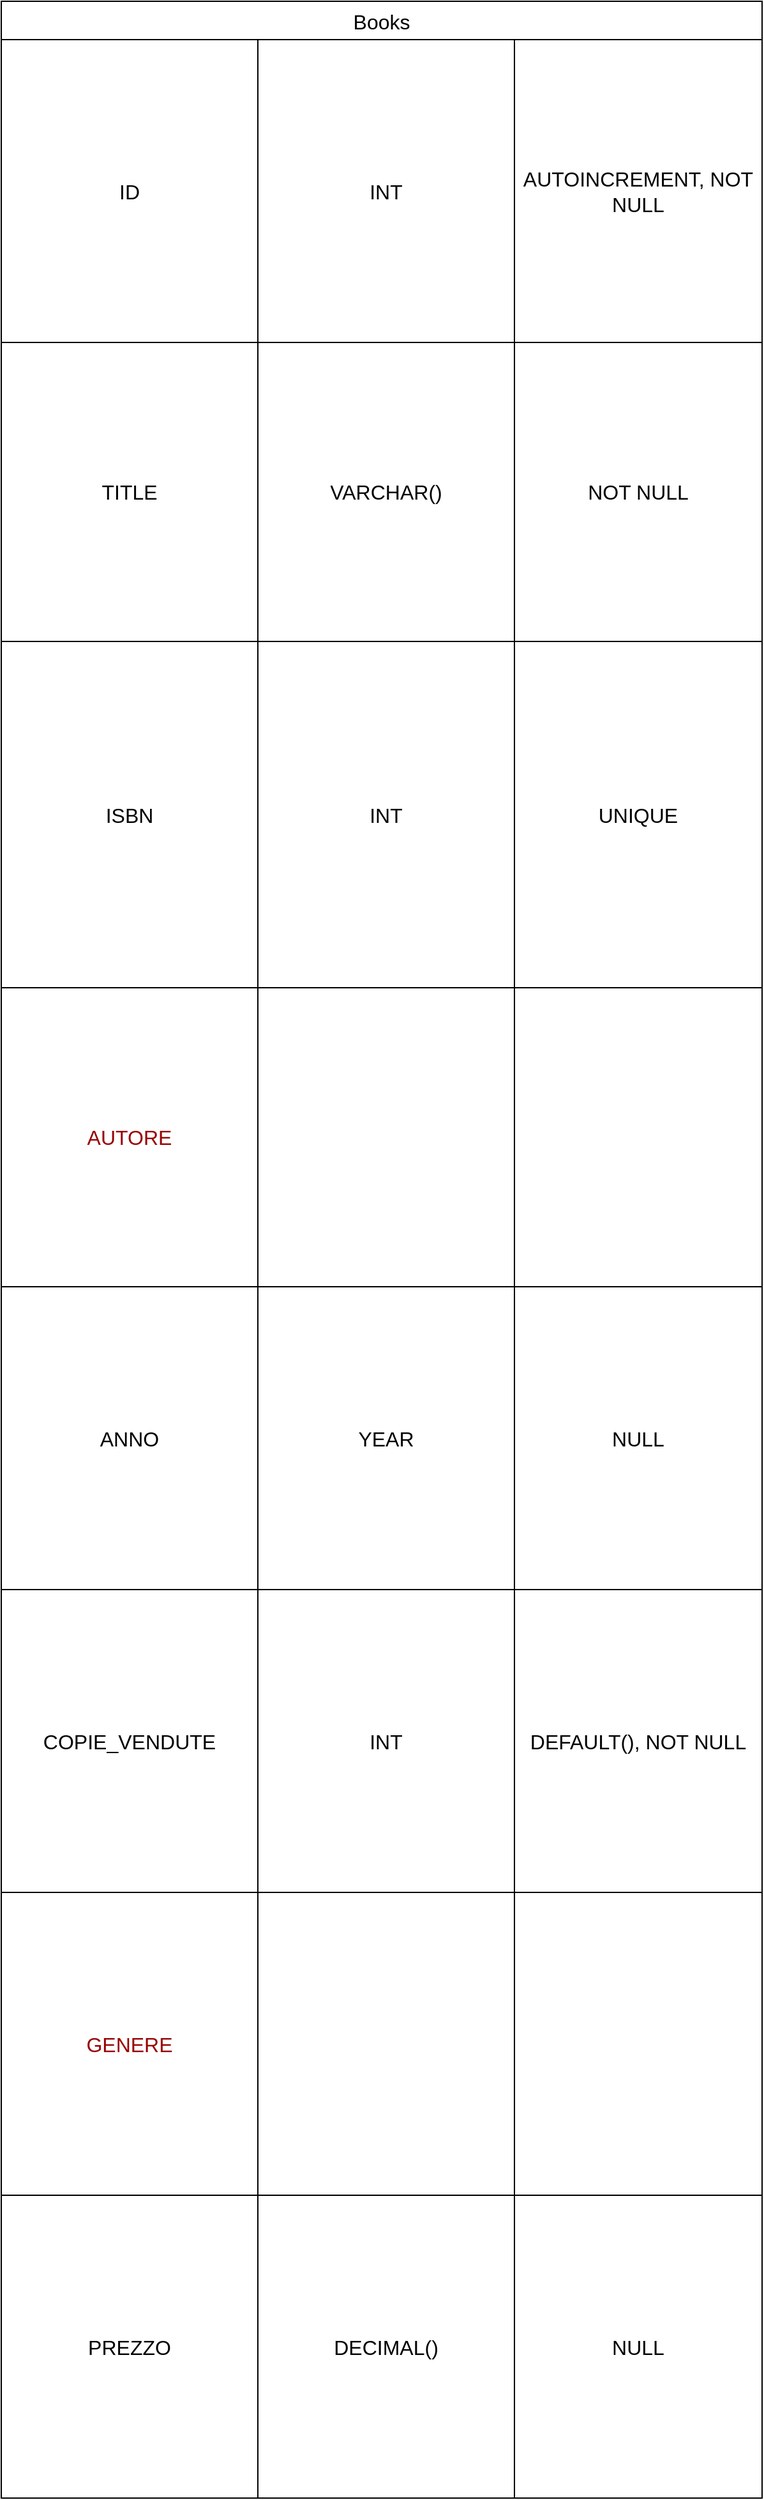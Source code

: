 <mxfile version="20.8.10" type="device"><diagram name="Pagina-1" id="nff0QmmtNydWbQO1c_05"><mxGraphModel dx="1032" dy="521" grid="1" gridSize="10" guides="1" tooltips="1" connect="1" arrows="1" fold="1" page="1" pageScale="1" pageWidth="827" pageHeight="1169" math="0" shadow="0"><root><mxCell id="0"/><mxCell id="1" parent="0"/><mxCell id="_XZH_Uoh2gjg2LYQpXeN-1" value="Books" style="shape=table;startSize=30;container=1;collapsible=0;childLayout=tableLayout;strokeColor=default;fontSize=16;" vertex="1" parent="1"><mxGeometry x="150" y="950" width="596" height="1954" as="geometry"/></mxCell><mxCell id="_XZH_Uoh2gjg2LYQpXeN-2" value="" style="shape=tableRow;horizontal=0;startSize=0;swimlaneHead=0;swimlaneBody=0;strokeColor=inherit;top=0;left=0;bottom=0;right=0;collapsible=0;dropTarget=0;fillColor=none;points=[[0,0.5],[1,0.5]];portConstraint=eastwest;fontSize=16;" vertex="1" parent="_XZH_Uoh2gjg2LYQpXeN-1"><mxGeometry y="30" width="596" height="237" as="geometry"/></mxCell><mxCell id="_XZH_Uoh2gjg2LYQpXeN-3" value="ID" style="shape=partialRectangle;html=1;whiteSpace=wrap;connectable=0;strokeColor=inherit;overflow=hidden;fillColor=none;top=0;left=0;bottom=0;right=0;pointerEvents=1;fontSize=16;" vertex="1" parent="_XZH_Uoh2gjg2LYQpXeN-2"><mxGeometry width="201" height="237" as="geometry"><mxRectangle width="201" height="237" as="alternateBounds"/></mxGeometry></mxCell><mxCell id="_XZH_Uoh2gjg2LYQpXeN-4" value="INT" style="shape=partialRectangle;html=1;whiteSpace=wrap;connectable=0;strokeColor=inherit;overflow=hidden;fillColor=none;top=0;left=0;bottom=0;right=0;pointerEvents=1;fontSize=16;" vertex="1" parent="_XZH_Uoh2gjg2LYQpXeN-2"><mxGeometry x="201" width="201" height="237" as="geometry"><mxRectangle width="201" height="237" as="alternateBounds"/></mxGeometry></mxCell><mxCell id="_XZH_Uoh2gjg2LYQpXeN-5" value="AUTOINCREMENT, NOT NULL" style="shape=partialRectangle;html=1;whiteSpace=wrap;connectable=0;strokeColor=inherit;overflow=hidden;fillColor=none;top=0;left=0;bottom=0;right=0;pointerEvents=1;fontSize=16;" vertex="1" parent="_XZH_Uoh2gjg2LYQpXeN-2"><mxGeometry x="402" width="194" height="237" as="geometry"><mxRectangle width="194" height="237" as="alternateBounds"/></mxGeometry></mxCell><mxCell id="_XZH_Uoh2gjg2LYQpXeN-15" value="" style="shape=tableRow;horizontal=0;startSize=0;swimlaneHead=0;swimlaneBody=0;strokeColor=inherit;top=0;left=0;bottom=0;right=0;collapsible=0;dropTarget=0;fillColor=none;points=[[0,0.5],[1,0.5]];portConstraint=eastwest;fontSize=16;" vertex="1" parent="_XZH_Uoh2gjg2LYQpXeN-1"><mxGeometry y="267" width="596" height="234" as="geometry"/></mxCell><mxCell id="_XZH_Uoh2gjg2LYQpXeN-16" value="TITLE" style="shape=partialRectangle;html=1;whiteSpace=wrap;connectable=0;strokeColor=inherit;overflow=hidden;fillColor=none;top=0;left=0;bottom=0;right=0;pointerEvents=1;fontSize=16;" vertex="1" parent="_XZH_Uoh2gjg2LYQpXeN-15"><mxGeometry width="201" height="234" as="geometry"><mxRectangle width="201" height="234" as="alternateBounds"/></mxGeometry></mxCell><mxCell id="_XZH_Uoh2gjg2LYQpXeN-17" value="VARCHAR()" style="shape=partialRectangle;html=1;whiteSpace=wrap;connectable=0;strokeColor=inherit;overflow=hidden;fillColor=none;top=0;left=0;bottom=0;right=0;pointerEvents=1;fontSize=16;" vertex="1" parent="_XZH_Uoh2gjg2LYQpXeN-15"><mxGeometry x="201" width="201" height="234" as="geometry"><mxRectangle width="201" height="234" as="alternateBounds"/></mxGeometry></mxCell><mxCell id="_XZH_Uoh2gjg2LYQpXeN-18" value="NOT NULL" style="shape=partialRectangle;html=1;whiteSpace=wrap;connectable=0;strokeColor=inherit;overflow=hidden;fillColor=none;top=0;left=0;bottom=0;right=0;pointerEvents=1;fontSize=16;" vertex="1" parent="_XZH_Uoh2gjg2LYQpXeN-15"><mxGeometry x="402" width="194" height="234" as="geometry"><mxRectangle width="194" height="234" as="alternateBounds"/></mxGeometry></mxCell><mxCell id="_XZH_Uoh2gjg2LYQpXeN-6" value="" style="shape=tableRow;horizontal=0;startSize=0;swimlaneHead=0;swimlaneBody=0;strokeColor=inherit;top=0;left=0;bottom=0;right=0;collapsible=0;dropTarget=0;fillColor=none;points=[[0,0.5],[1,0.5]];portConstraint=eastwest;fontSize=16;" vertex="1" parent="_XZH_Uoh2gjg2LYQpXeN-1"><mxGeometry y="501" width="596" height="271" as="geometry"/></mxCell><mxCell id="_XZH_Uoh2gjg2LYQpXeN-7" value="ISBN" style="shape=partialRectangle;html=1;whiteSpace=wrap;connectable=0;strokeColor=inherit;overflow=hidden;fillColor=none;top=0;left=0;bottom=0;right=0;pointerEvents=1;fontSize=16;" vertex="1" parent="_XZH_Uoh2gjg2LYQpXeN-6"><mxGeometry width="201" height="271" as="geometry"><mxRectangle width="201" height="271" as="alternateBounds"/></mxGeometry></mxCell><mxCell id="_XZH_Uoh2gjg2LYQpXeN-8" value="INT" style="shape=partialRectangle;html=1;whiteSpace=wrap;connectable=0;strokeColor=inherit;overflow=hidden;fillColor=none;top=0;left=0;bottom=0;right=0;pointerEvents=1;fontSize=16;" vertex="1" parent="_XZH_Uoh2gjg2LYQpXeN-6"><mxGeometry x="201" width="201" height="271" as="geometry"><mxRectangle width="201" height="271" as="alternateBounds"/></mxGeometry></mxCell><mxCell id="_XZH_Uoh2gjg2LYQpXeN-9" value="UNIQUE" style="shape=partialRectangle;html=1;whiteSpace=wrap;connectable=0;strokeColor=inherit;overflow=hidden;fillColor=none;top=0;left=0;bottom=0;right=0;pointerEvents=1;fontSize=16;" vertex="1" parent="_XZH_Uoh2gjg2LYQpXeN-6"><mxGeometry x="402" width="194" height="271" as="geometry"><mxRectangle width="194" height="271" as="alternateBounds"/></mxGeometry></mxCell><mxCell id="_XZH_Uoh2gjg2LYQpXeN-10" value="" style="shape=tableRow;horizontal=0;startSize=0;swimlaneHead=0;swimlaneBody=0;strokeColor=inherit;top=0;left=0;bottom=0;right=0;collapsible=0;dropTarget=0;fillColor=none;points=[[0,0.5],[1,0.5]];portConstraint=eastwest;fontSize=16;" vertex="1" parent="_XZH_Uoh2gjg2LYQpXeN-1"><mxGeometry y="772" width="596" height="234" as="geometry"/></mxCell><mxCell id="_XZH_Uoh2gjg2LYQpXeN-11" value="&lt;font color=&quot;#990000&quot;&gt;AUTORE&lt;/font&gt;" style="shape=partialRectangle;html=1;whiteSpace=wrap;connectable=0;strokeColor=inherit;overflow=hidden;fillColor=none;top=0;left=0;bottom=0;right=0;pointerEvents=1;fontSize=16;" vertex="1" parent="_XZH_Uoh2gjg2LYQpXeN-10"><mxGeometry width="201" height="234" as="geometry"><mxRectangle width="201" height="234" as="alternateBounds"/></mxGeometry></mxCell><mxCell id="_XZH_Uoh2gjg2LYQpXeN-12" value="" style="shape=partialRectangle;html=1;whiteSpace=wrap;connectable=0;strokeColor=inherit;overflow=hidden;fillColor=none;top=0;left=0;bottom=0;right=0;pointerEvents=1;fontSize=16;" vertex="1" parent="_XZH_Uoh2gjg2LYQpXeN-10"><mxGeometry x="201" width="201" height="234" as="geometry"><mxRectangle width="201" height="234" as="alternateBounds"/></mxGeometry></mxCell><mxCell id="_XZH_Uoh2gjg2LYQpXeN-13" value="" style="shape=partialRectangle;html=1;whiteSpace=wrap;connectable=0;strokeColor=inherit;overflow=hidden;fillColor=none;top=0;left=0;bottom=0;right=0;pointerEvents=1;fontSize=16;" vertex="1" parent="_XZH_Uoh2gjg2LYQpXeN-10"><mxGeometry x="402" width="194" height="234" as="geometry"><mxRectangle width="194" height="234" as="alternateBounds"/></mxGeometry></mxCell><mxCell id="_XZH_Uoh2gjg2LYQpXeN-38" value="" style="shape=tableRow;horizontal=0;startSize=0;swimlaneHead=0;swimlaneBody=0;strokeColor=inherit;top=0;left=0;bottom=0;right=0;collapsible=0;dropTarget=0;fillColor=none;points=[[0,0.5],[1,0.5]];portConstraint=eastwest;fontSize=16;" vertex="1" parent="_XZH_Uoh2gjg2LYQpXeN-1"><mxGeometry y="1006" width="596" height="237" as="geometry"/></mxCell><mxCell id="_XZH_Uoh2gjg2LYQpXeN-39" value="ANNO" style="shape=partialRectangle;html=1;whiteSpace=wrap;connectable=0;strokeColor=inherit;overflow=hidden;fillColor=none;top=0;left=0;bottom=0;right=0;pointerEvents=1;fontSize=16;" vertex="1" parent="_XZH_Uoh2gjg2LYQpXeN-38"><mxGeometry width="201" height="237" as="geometry"><mxRectangle width="201" height="237" as="alternateBounds"/></mxGeometry></mxCell><mxCell id="_XZH_Uoh2gjg2LYQpXeN-40" value="YEAR" style="shape=partialRectangle;html=1;whiteSpace=wrap;connectable=0;strokeColor=inherit;overflow=hidden;fillColor=none;top=0;left=0;bottom=0;right=0;pointerEvents=1;fontSize=16;" vertex="1" parent="_XZH_Uoh2gjg2LYQpXeN-38"><mxGeometry x="201" width="201" height="237" as="geometry"><mxRectangle width="201" height="237" as="alternateBounds"/></mxGeometry></mxCell><mxCell id="_XZH_Uoh2gjg2LYQpXeN-41" value="NULL" style="shape=partialRectangle;html=1;whiteSpace=wrap;connectable=0;strokeColor=inherit;overflow=hidden;fillColor=none;top=0;left=0;bottom=0;right=0;pointerEvents=1;fontSize=16;" vertex="1" parent="_XZH_Uoh2gjg2LYQpXeN-38"><mxGeometry x="402" width="194" height="237" as="geometry"><mxRectangle width="194" height="237" as="alternateBounds"/></mxGeometry></mxCell><mxCell id="_XZH_Uoh2gjg2LYQpXeN-62" value="" style="shape=tableRow;horizontal=0;startSize=0;swimlaneHead=0;swimlaneBody=0;strokeColor=inherit;top=0;left=0;bottom=0;right=0;collapsible=0;dropTarget=0;fillColor=none;points=[[0,0.5],[1,0.5]];portConstraint=eastwest;fontSize=16;" vertex="1" parent="_XZH_Uoh2gjg2LYQpXeN-1"><mxGeometry y="1243" width="596" height="237" as="geometry"/></mxCell><mxCell id="_XZH_Uoh2gjg2LYQpXeN-63" value="COPIE_VENDUTE" style="shape=partialRectangle;html=1;whiteSpace=wrap;connectable=0;strokeColor=inherit;overflow=hidden;fillColor=none;top=0;left=0;bottom=0;right=0;pointerEvents=1;fontSize=16;" vertex="1" parent="_XZH_Uoh2gjg2LYQpXeN-62"><mxGeometry width="201" height="237" as="geometry"><mxRectangle width="201" height="237" as="alternateBounds"/></mxGeometry></mxCell><mxCell id="_XZH_Uoh2gjg2LYQpXeN-64" value="INT" style="shape=partialRectangle;html=1;whiteSpace=wrap;connectable=0;strokeColor=inherit;overflow=hidden;fillColor=none;top=0;left=0;bottom=0;right=0;pointerEvents=1;fontSize=16;" vertex="1" parent="_XZH_Uoh2gjg2LYQpXeN-62"><mxGeometry x="201" width="201" height="237" as="geometry"><mxRectangle width="201" height="237" as="alternateBounds"/></mxGeometry></mxCell><mxCell id="_XZH_Uoh2gjg2LYQpXeN-65" value="DEFAULT(), NOT NULL" style="shape=partialRectangle;html=1;whiteSpace=wrap;connectable=0;strokeColor=inherit;overflow=hidden;fillColor=none;top=0;left=0;bottom=0;right=0;pointerEvents=1;fontSize=16;" vertex="1" parent="_XZH_Uoh2gjg2LYQpXeN-62"><mxGeometry x="402" width="194" height="237" as="geometry"><mxRectangle width="194" height="237" as="alternateBounds"/></mxGeometry></mxCell><mxCell id="_XZH_Uoh2gjg2LYQpXeN-66" value="" style="shape=tableRow;horizontal=0;startSize=0;swimlaneHead=0;swimlaneBody=0;strokeColor=inherit;top=0;left=0;bottom=0;right=0;collapsible=0;dropTarget=0;fillColor=none;points=[[0,0.5],[1,0.5]];portConstraint=eastwest;fontSize=16;" vertex="1" parent="_XZH_Uoh2gjg2LYQpXeN-1"><mxGeometry y="1480" width="596" height="237" as="geometry"/></mxCell><mxCell id="_XZH_Uoh2gjg2LYQpXeN-67" value="&lt;font color=&quot;#990000&quot;&gt;GENERE&lt;/font&gt;" style="shape=partialRectangle;html=1;whiteSpace=wrap;connectable=0;strokeColor=inherit;overflow=hidden;fillColor=none;top=0;left=0;bottom=0;right=0;pointerEvents=1;fontSize=16;" vertex="1" parent="_XZH_Uoh2gjg2LYQpXeN-66"><mxGeometry width="201" height="237" as="geometry"><mxRectangle width="201" height="237" as="alternateBounds"/></mxGeometry></mxCell><mxCell id="_XZH_Uoh2gjg2LYQpXeN-68" value="" style="shape=partialRectangle;html=1;whiteSpace=wrap;connectable=0;strokeColor=inherit;overflow=hidden;fillColor=none;top=0;left=0;bottom=0;right=0;pointerEvents=1;fontSize=16;" vertex="1" parent="_XZH_Uoh2gjg2LYQpXeN-66"><mxGeometry x="201" width="201" height="237" as="geometry"><mxRectangle width="201" height="237" as="alternateBounds"/></mxGeometry></mxCell><mxCell id="_XZH_Uoh2gjg2LYQpXeN-69" value="" style="shape=partialRectangle;html=1;whiteSpace=wrap;connectable=0;strokeColor=inherit;overflow=hidden;fillColor=none;top=0;left=0;bottom=0;right=0;pointerEvents=1;fontSize=16;" vertex="1" parent="_XZH_Uoh2gjg2LYQpXeN-66"><mxGeometry x="402" width="194" height="237" as="geometry"><mxRectangle width="194" height="237" as="alternateBounds"/></mxGeometry></mxCell><mxCell id="_XZH_Uoh2gjg2LYQpXeN-70" value="" style="shape=tableRow;horizontal=0;startSize=0;swimlaneHead=0;swimlaneBody=0;strokeColor=inherit;top=0;left=0;bottom=0;right=0;collapsible=0;dropTarget=0;fillColor=none;points=[[0,0.5],[1,0.5]];portConstraint=eastwest;fontSize=16;" vertex="1" parent="_XZH_Uoh2gjg2LYQpXeN-1"><mxGeometry y="1717" width="596" height="237" as="geometry"/></mxCell><mxCell id="_XZH_Uoh2gjg2LYQpXeN-71" value="PREZZO" style="shape=partialRectangle;html=1;whiteSpace=wrap;connectable=0;strokeColor=inherit;overflow=hidden;fillColor=none;top=0;left=0;bottom=0;right=0;pointerEvents=1;fontSize=16;" vertex="1" parent="_XZH_Uoh2gjg2LYQpXeN-70"><mxGeometry width="201" height="237" as="geometry"><mxRectangle width="201" height="237" as="alternateBounds"/></mxGeometry></mxCell><mxCell id="_XZH_Uoh2gjg2LYQpXeN-72" value="DECIMAL()" style="shape=partialRectangle;html=1;whiteSpace=wrap;connectable=0;strokeColor=inherit;overflow=hidden;fillColor=none;top=0;left=0;bottom=0;right=0;pointerEvents=1;fontSize=16;" vertex="1" parent="_XZH_Uoh2gjg2LYQpXeN-70"><mxGeometry x="201" width="201" height="237" as="geometry"><mxRectangle width="201" height="237" as="alternateBounds"/></mxGeometry></mxCell><mxCell id="_XZH_Uoh2gjg2LYQpXeN-73" value="NULL" style="shape=partialRectangle;html=1;whiteSpace=wrap;connectable=0;strokeColor=inherit;overflow=hidden;fillColor=none;top=0;left=0;bottom=0;right=0;pointerEvents=1;fontSize=16;" vertex="1" parent="_XZH_Uoh2gjg2LYQpXeN-70"><mxGeometry x="402" width="194" height="237" as="geometry"><mxRectangle width="194" height="237" as="alternateBounds"/></mxGeometry></mxCell></root></mxGraphModel></diagram></mxfile>